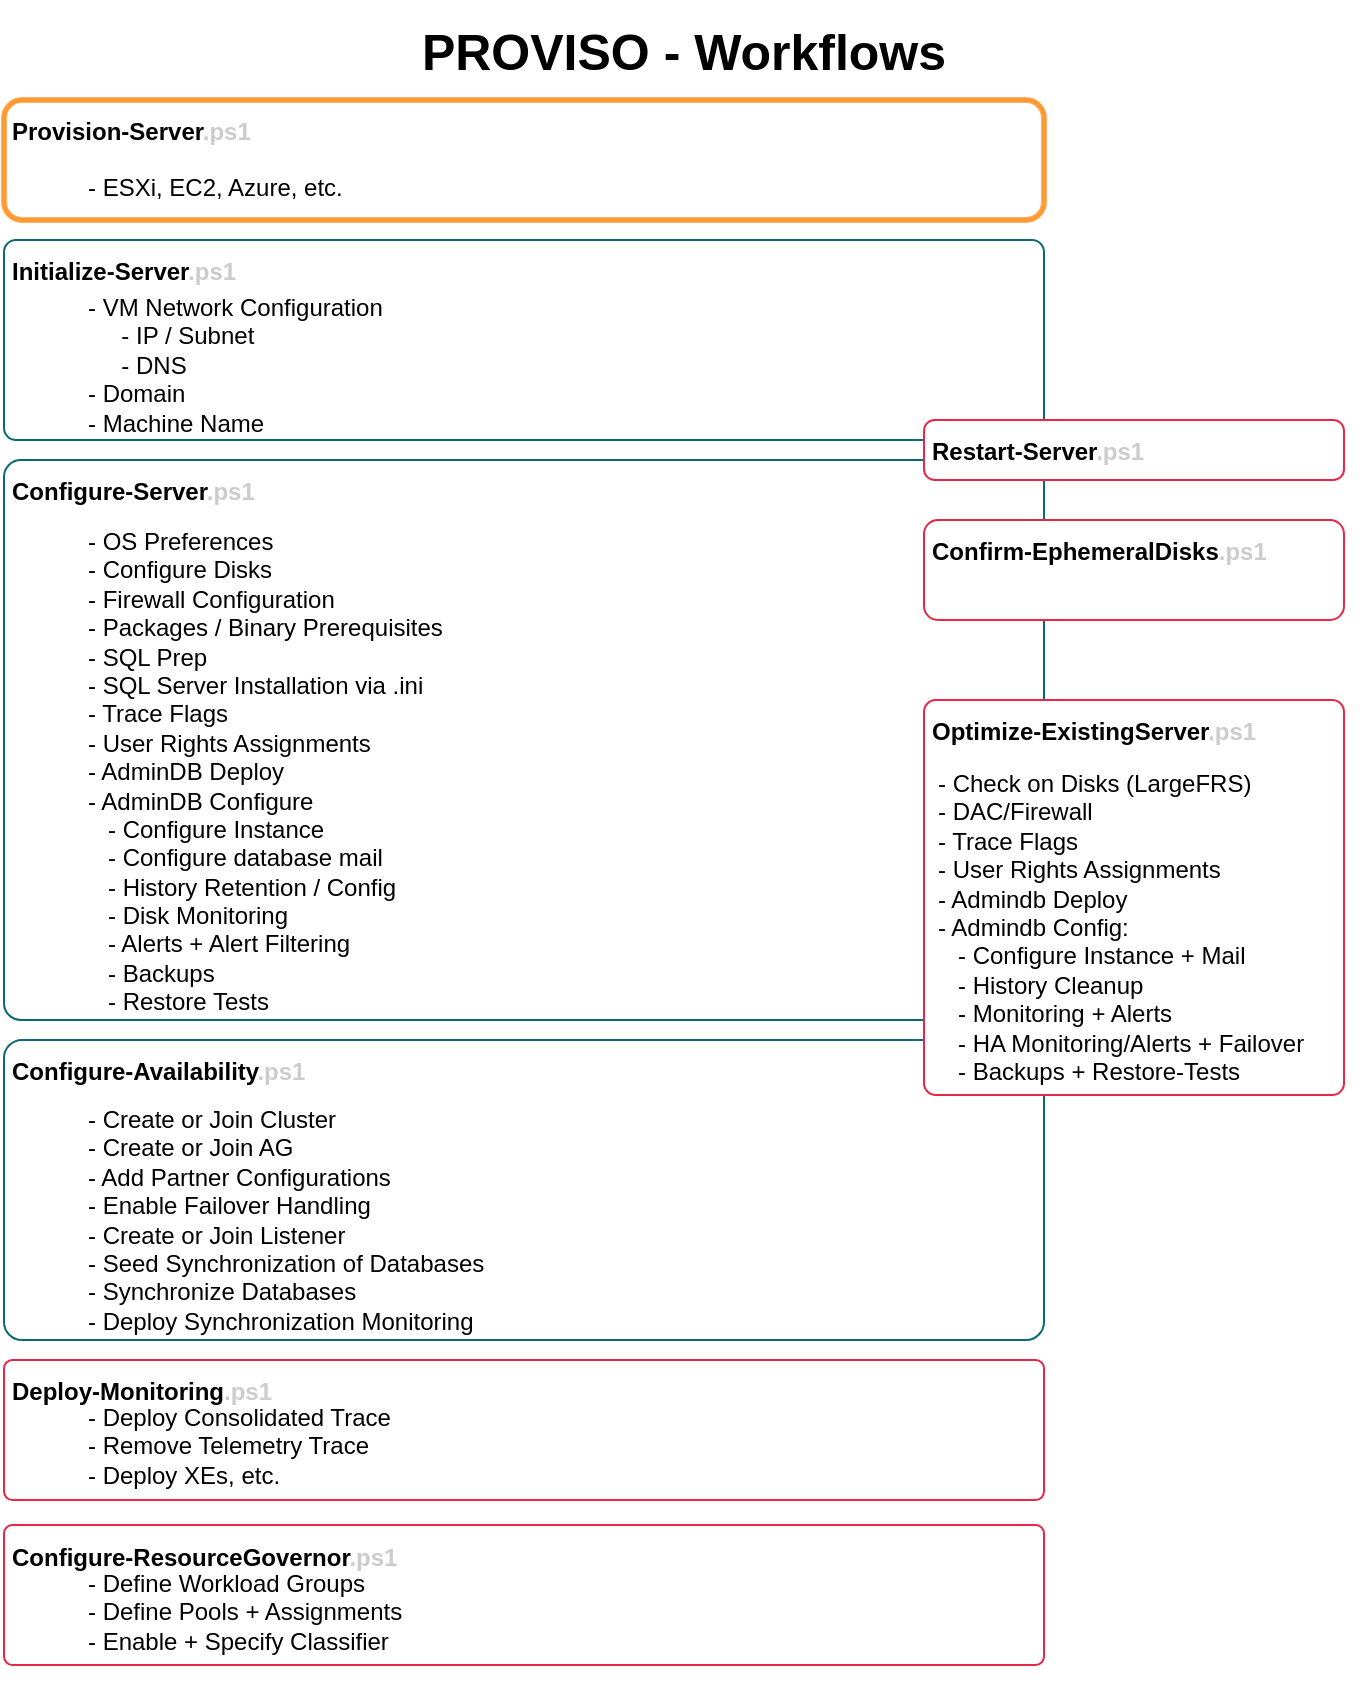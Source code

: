 <mxfile compressed="true" version="14.5.1" type="device"><diagram id="u9NBoUr9xzYDBgmavmYQ" name="Page-1"><mxGraphModel dx="1086" dy="966" grid="1" gridSize="10" guides="1" tooltips="1" connect="1" arrows="1" fold="1" page="1" pageScale="1" pageWidth="850" pageHeight="1100" math="0" shadow="0"><root><mxCell id="0"/><mxCell id="1" parent="0"/><mxCell id="HMzA5BlZqw3KfC9v6JNW-22" value="" style="group;rounded=1;strokeWidth=3;strokeColor=#FFB366;" parent="1" vertex="1" connectable="0"><mxGeometry x="80" y="130" width="520" height="60" as="geometry"/></mxCell><mxCell id="HMzA5BlZqw3KfC9v6JNW-20" value="&lt;b&gt;Provision-Server&lt;font color=&quot;#cccccc&quot;&gt;.ps1&lt;/font&gt;&lt;/b&gt;" style="rounded=1;whiteSpace=wrap;html=1;align=left;verticalAlign=top;spacingTop=2;spacingLeft=2;spacingBottom=2;spacingRight=2;fillColor=none;strokeWidth=2;strokeColor=#FF9933;" parent="HMzA5BlZqw3KfC9v6JNW-22" vertex="1"><mxGeometry width="520" height="60" as="geometry"/></mxCell><mxCell id="HMzA5BlZqw3KfC9v6JNW-21" value="- ESXi, EC2, Azure, etc." style="text;html=1;strokeColor=none;fillColor=none;align=left;verticalAlign=top;whiteSpace=wrap;rounded=0;" parent="HMzA5BlZqw3KfC9v6JNW-22" vertex="1"><mxGeometry x="40" y="30" width="240" height="20" as="geometry"/></mxCell><mxCell id="HMzA5BlZqw3KfC9v6JNW-35" value="" style="group;fontColor=#E82748;fillColor=#ffffff;rounded=1;strokeWidth=3;" parent="1" vertex="1" connectable="0"><mxGeometry x="80" y="760" width="520" height="165" as="geometry"/></mxCell><mxCell id="HMzA5BlZqw3KfC9v6JNW-36" value="&lt;b&gt;Deploy-Monitoring&lt;font color=&quot;#cccccc&quot;&gt;.ps1&lt;/font&gt;&lt;/b&gt;" style="rounded=1;whiteSpace=wrap;html=1;align=left;verticalAlign=top;spacingTop=2;spacingLeft=2;spacingBottom=2;spacingRight=2;arcSize=6;strokeColor=#E82748;" parent="HMzA5BlZqw3KfC9v6JNW-35" vertex="1"><mxGeometry width="520" height="70" as="geometry"/></mxCell><mxCell id="HMzA5BlZqw3KfC9v6JNW-37" value="- Deploy Consolidated Trace&lt;br&gt;- Remove Telemetry Trace&lt;br&gt;- Deploy XEs, etc.&amp;nbsp;" style="text;html=1;strokeColor=none;fillColor=none;align=left;verticalAlign=top;whiteSpace=wrap;rounded=0;" parent="HMzA5BlZqw3KfC9v6JNW-35" vertex="1"><mxGeometry x="40" y="15" width="240" height="67.5" as="geometry"/></mxCell><mxCell id="vVgRNyHtnJSqsAjNmXLH-6" value="" style="group" vertex="1" connectable="0" parent="HMzA5BlZqw3KfC9v6JNW-35"><mxGeometry y="82.5" width="520" height="82.5" as="geometry"/></mxCell><mxCell id="HMzA5BlZqw3KfC9v6JNW-39" value="&lt;b&gt;Configure-ResourceGovernor&lt;font color=&quot;#cccccc&quot;&gt;.ps1&lt;/font&gt;&lt;/b&gt;" style="rounded=1;whiteSpace=wrap;html=1;align=left;verticalAlign=top;spacingTop=2;spacingLeft=2;spacingBottom=2;spacingRight=2;arcSize=6;strokeColor=#E82748;" parent="vVgRNyHtnJSqsAjNmXLH-6" vertex="1"><mxGeometry width="520" height="70" as="geometry"/></mxCell><mxCell id="HMzA5BlZqw3KfC9v6JNW-40" value="- Define Workload Groups&lt;br&gt;- Define Pools + Assignments&lt;br&gt;- Enable + Specify Classifier" style="text;html=1;strokeColor=none;fillColor=none;align=left;verticalAlign=top;whiteSpace=wrap;rounded=0;" parent="vVgRNyHtnJSqsAjNmXLH-6" vertex="1"><mxGeometry x="40" y="15" width="240" height="67.5" as="geometry"/></mxCell><mxCell id="HMzA5BlZqw3KfC9v6JNW-45" value="&lt;font color=&quot;#000000&quot; size=&quot;1&quot;&gt;&lt;b style=&quot;font-size: 25px&quot;&gt;PROVISO - Workflows&lt;/b&gt;&lt;/font&gt;" style="text;html=1;strokeColor=none;fillColor=none;align=center;verticalAlign=middle;whiteSpace=wrap;rounded=0;fontColor=#E82748;" parent="1" vertex="1"><mxGeometry x="80" y="80" width="680" height="50" as="geometry"/></mxCell><mxCell id="vVgRNyHtnJSqsAjNmXLH-3" value="" style="group" vertex="1" connectable="0" parent="1"><mxGeometry x="80" y="200" width="520" height="100" as="geometry"/></mxCell><mxCell id="HMzA5BlZqw3KfC9v6JNW-24" value="&lt;b&gt;Initialize-Server&lt;font color=&quot;#cccccc&quot;&gt;.ps1&lt;/font&gt;&lt;/b&gt;" style="rounded=1;whiteSpace=wrap;html=1;align=left;verticalAlign=top;spacingTop=2;spacingLeft=2;spacingBottom=2;spacingRight=2;strokeColor=#0B6A70;arcSize=6;" parent="vVgRNyHtnJSqsAjNmXLH-3" vertex="1"><mxGeometry width="520" height="100" as="geometry"/></mxCell><mxCell id="HMzA5BlZqw3KfC9v6JNW-25" value="- VM Network Configuration&lt;br&gt;&amp;nbsp; &amp;nbsp; &amp;nbsp;- IP / Subnet&lt;br&gt;&amp;nbsp; &amp;nbsp; &amp;nbsp;- DNS&lt;br&gt;- Domain&amp;nbsp;&lt;br&gt;- Machine Name" style="text;html=1;strokeColor=none;fillColor=none;align=left;verticalAlign=top;whiteSpace=wrap;rounded=0;" parent="vVgRNyHtnJSqsAjNmXLH-3" vertex="1"><mxGeometry x="40" y="20" width="240" height="60" as="geometry"/></mxCell><mxCell id="vVgRNyHtnJSqsAjNmXLH-5" value="" style="group" vertex="1" connectable="0" parent="1"><mxGeometry x="80" y="310" width="520" height="450" as="geometry"/></mxCell><mxCell id="HMzA5BlZqw3KfC9v6JNW-27" value="&lt;b&gt;Configure-Server&lt;font color=&quot;#cccccc&quot;&gt;.ps1&lt;/font&gt;&lt;/b&gt;" style="rounded=1;whiteSpace=wrap;html=1;align=left;verticalAlign=top;spacingTop=2;spacingLeft=2;spacingBottom=2;spacingRight=2;strokeColor=#0B6A70;arcSize=3;" parent="vVgRNyHtnJSqsAjNmXLH-5" vertex="1"><mxGeometry width="520" height="280" as="geometry"/></mxCell><mxCell id="HMzA5BlZqw3KfC9v6JNW-28" value="- OS Preferences &lt;br&gt;- Configure Disks&lt;br&gt;- Firewall Configuration&lt;br&gt;- Packages / Binary Prerequisites&lt;br&gt;- SQL Prep&lt;br&gt;- SQL Server Installation via .ini&lt;br&gt;- Trace Flags &lt;br&gt;- User Rights Assignments&lt;br&gt;- AdminDB Deploy&lt;br&gt;- AdminDB Configure&lt;br&gt;&amp;nbsp; &amp;nbsp;- Configure Instance&amp;nbsp;&lt;br&gt;&amp;nbsp; &amp;nbsp;- Configure database mail&lt;br&gt;&amp;nbsp; &amp;nbsp;- History Retention / Config&lt;br&gt;&amp;nbsp; &amp;nbsp;- Disk Monitoring&amp;nbsp;&lt;br&gt;&amp;nbsp; &amp;nbsp;- Alerts + Alert Filtering&amp;nbsp;&lt;br&gt;&amp;nbsp; &amp;nbsp;- Backups&amp;nbsp;&lt;br&gt;&amp;nbsp; &amp;nbsp;- Restore Tests" style="text;html=1;strokeColor=none;fillColor=none;align=left;verticalAlign=top;whiteSpace=wrap;rounded=0;" parent="vVgRNyHtnJSqsAjNmXLH-5" vertex="1"><mxGeometry x="40" y="26.96" width="240" height="273.04" as="geometry"/></mxCell><mxCell id="HMzA5BlZqw3KfC9v6JNW-31" value="" style="group" parent="vVgRNyHtnJSqsAjNmXLH-5" vertex="1" connectable="0"><mxGeometry y="290" width="520" height="160" as="geometry"/></mxCell><mxCell id="HMzA5BlZqw3KfC9v6JNW-32" value="&lt;b&gt;Configure-Availability&lt;font color=&quot;#cccccc&quot;&gt;.ps1&lt;/font&gt;&lt;/b&gt;" style="rounded=1;whiteSpace=wrap;html=1;align=left;verticalAlign=top;spacingTop=2;spacingLeft=2;spacingBottom=2;spacingRight=2;strokeColor=#0B6A70;arcSize=6;" parent="HMzA5BlZqw3KfC9v6JNW-31" vertex="1"><mxGeometry width="520" height="150" as="geometry"/></mxCell><mxCell id="HMzA5BlZqw3KfC9v6JNW-33" value="- Create or Join Cluster&lt;br&gt;- Create or Join AG&lt;br&gt;- Add Partner Configurations&lt;br&gt;- Enable Failover Handling&lt;br&gt;- Create or Join Listener&lt;br&gt;- Seed Synchronization of Databases&lt;br&gt;- Synchronize Databases&lt;br&gt;- Deploy Synchronization Monitoring" style="text;html=1;strokeColor=none;fillColor=none;align=left;verticalAlign=top;whiteSpace=wrap;rounded=0;" parent="HMzA5BlZqw3KfC9v6JNW-31" vertex="1"><mxGeometry x="40" y="25.67" width="270" height="123.33" as="geometry"/></mxCell><mxCell id="HMzA5BlZqw3KfC9v6JNW-44" value="&lt;b&gt;Restart-Server&lt;font color=&quot;#cccccc&quot;&gt;.ps1&lt;/font&gt;&lt;/b&gt;" style="rounded=1;whiteSpace=wrap;html=1;align=left;verticalAlign=top;spacingTop=2;spacingLeft=2;spacingBottom=2;spacingRight=2;arcSize=18;strokeColor=#E82748;" parent="1" vertex="1"><mxGeometry x="540" y="290" width="210" height="30" as="geometry"/></mxCell><mxCell id="HMzA5BlZqw3KfC9v6JNW-42" value="&lt;b&gt;Confirm-EphemeralDisks&lt;font color=&quot;#cccccc&quot;&gt;.ps1&lt;/font&gt;&lt;/b&gt;" style="rounded=1;whiteSpace=wrap;html=1;align=left;verticalAlign=top;spacingTop=2;spacingLeft=2;spacingBottom=2;spacingRight=2;arcSize=14;strokeColor=#E82748;" parent="1" vertex="1"><mxGeometry x="540" y="340" width="210" height="50" as="geometry"/></mxCell><mxCell id="vVgRNyHtnJSqsAjNmXLH-4" value="" style="group" vertex="1" connectable="0" parent="1"><mxGeometry x="540" y="430" width="210" height="197.5" as="geometry"/></mxCell><mxCell id="vVgRNyHtnJSqsAjNmXLH-1" value="&lt;b&gt;Optimize-ExistingServer&lt;font color=&quot;#cccccc&quot;&gt;.ps1&lt;/font&gt;&lt;/b&gt;" style="rounded=1;whiteSpace=wrap;html=1;align=left;verticalAlign=top;spacingTop=2;spacingLeft=2;spacingBottom=2;spacingRight=2;arcSize=3;strokeColor=#E82748;" vertex="1" parent="vVgRNyHtnJSqsAjNmXLH-4"><mxGeometry width="210" height="197.5" as="geometry"/></mxCell><mxCell id="vVgRNyHtnJSqsAjNmXLH-2" value="- Check on Disks (LargeFRS)&lt;br&gt;- DAC/Firewall&lt;br&gt;- Trace Flags&lt;br&gt;- User Rights Assignments&lt;br&gt;- Admindb Deploy&lt;br&gt;- Admindb Config:&lt;br&gt;&amp;nbsp; &amp;nbsp;- Configure Instance + Mail&lt;br&gt;&amp;nbsp; &amp;nbsp;- History Cleanup&lt;br&gt;&amp;nbsp; &amp;nbsp;- Monitoring + Alerts&amp;nbsp;&lt;br&gt;&amp;nbsp; &amp;nbsp;- HA Monitoring/Alerts + Failover&amp;nbsp;&lt;br&gt;&amp;nbsp; &amp;nbsp;- Backups + Restore-Tests" style="text;html=1;strokeColor=none;fillColor=none;align=left;verticalAlign=top;whiteSpace=wrap;rounded=0;" vertex="1" parent="vVgRNyHtnJSqsAjNmXLH-4"><mxGeometry x="5" y="27.5" width="200" height="150" as="geometry"/></mxCell></root></mxGraphModel></diagram></mxfile>